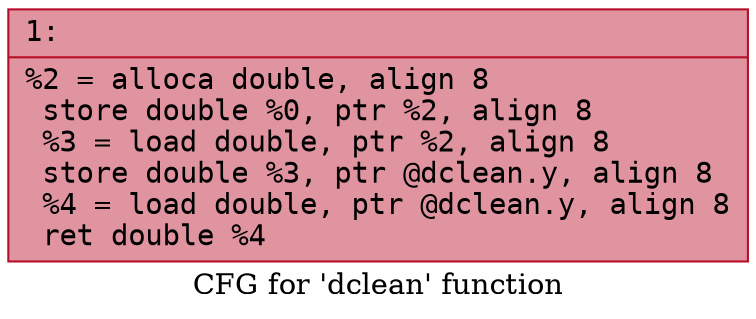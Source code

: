 digraph "CFG for 'dclean' function" {
	label="CFG for 'dclean' function";

	Node0x600003dc9e00 [shape=record,color="#b70d28ff", style=filled, fillcolor="#b70d2870" fontname="Courier",label="{1:\l|  %2 = alloca double, align 8\l  store double %0, ptr %2, align 8\l  %3 = load double, ptr %2, align 8\l  store double %3, ptr @dclean.y, align 8\l  %4 = load double, ptr @dclean.y, align 8\l  ret double %4\l}"];
}
